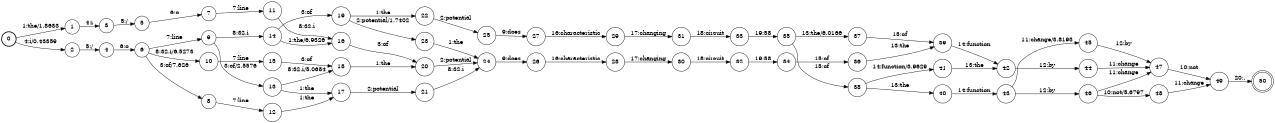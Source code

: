 digraph FST {
rankdir = LR;
size = "8.5,11";
label = "";
center = 1;
orientation = Portrait;
ranksep = "0.4";
nodesep = "0.25";
0 [label = "0", shape = circle, style = bold, fontsize = 14]
	0 -> 1 [label = "1:the/1.8633", fontsize = 14];
	0 -> 2 [label = "4:i/0.43359", fontsize = 14];
1 [label = "1", shape = circle, style = solid, fontsize = 14]
	1 -> 3 [label = "4:i", fontsize = 14];
2 [label = "2", shape = circle, style = solid, fontsize = 14]
	2 -> 4 [label = "5:/", fontsize = 14];
3 [label = "3", shape = circle, style = solid, fontsize = 14]
	3 -> 5 [label = "5:/", fontsize = 14];
4 [label = "4", shape = circle, style = solid, fontsize = 14]
	4 -> 6 [label = "6:o", fontsize = 14];
5 [label = "5", shape = circle, style = solid, fontsize = 14]
	5 -> 7 [label = "6:o", fontsize = 14];
6 [label = "6", shape = circle, style = solid, fontsize = 14]
	6 -> 8 [label = "3:of/7.626", fontsize = 14];
	6 -> 9 [label = "7:line", fontsize = 14];
	6 -> 10 [label = "8:32.i/6.5273", fontsize = 14];
7 [label = "7", shape = circle, style = solid, fontsize = 14]
	7 -> 11 [label = "7:line", fontsize = 14];
8 [label = "8", shape = circle, style = solid, fontsize = 14]
	8 -> 12 [label = "7:line", fontsize = 14];
9 [label = "9", shape = circle, style = solid, fontsize = 14]
	9 -> 13 [label = "3:of/2.5576", fontsize = 14];
	9 -> 14 [label = "8:32.i", fontsize = 14];
10 [label = "10", shape = circle, style = solid, fontsize = 14]
	10 -> 15 [label = "7:line", fontsize = 14];
11 [label = "11", shape = circle, style = solid, fontsize = 14]
	11 -> 16 [label = "8:32.i", fontsize = 14];
12 [label = "12", shape = circle, style = solid, fontsize = 14]
	12 -> 17 [label = "1:the", fontsize = 14];
13 [label = "13", shape = circle, style = solid, fontsize = 14]
	13 -> 17 [label = "1:the", fontsize = 14];
	13 -> 18 [label = "8:32.i/5.0684", fontsize = 14];
14 [label = "14", shape = circle, style = solid, fontsize = 14]
	14 -> 16 [label = "1:the/6.9326", fontsize = 14];
	14 -> 19 [label = "3:of", fontsize = 14];
15 [label = "15", shape = circle, style = solid, fontsize = 14]
	15 -> 18 [label = "3:of", fontsize = 14];
16 [label = "16", shape = circle, style = solid, fontsize = 14]
	16 -> 20 [label = "3:of", fontsize = 14];
17 [label = "17", shape = circle, style = solid, fontsize = 14]
	17 -> 21 [label = "2:potential", fontsize = 14];
18 [label = "18", shape = circle, style = solid, fontsize = 14]
	18 -> 20 [label = "1:the", fontsize = 14];
19 [label = "19", shape = circle, style = solid, fontsize = 14]
	19 -> 22 [label = "1:the", fontsize = 14];
	19 -> 23 [label = "2:potential/1.7402", fontsize = 14];
20 [label = "20", shape = circle, style = solid, fontsize = 14]
	20 -> 24 [label = "2:potential", fontsize = 14];
21 [label = "21", shape = circle, style = solid, fontsize = 14]
	21 -> 24 [label = "8:32.i", fontsize = 14];
22 [label = "22", shape = circle, style = solid, fontsize = 14]
	22 -> 25 [label = "2:potential", fontsize = 14];
23 [label = "23", shape = circle, style = solid, fontsize = 14]
	23 -> 24 [label = "1:the", fontsize = 14];
24 [label = "24", shape = circle, style = solid, fontsize = 14]
	24 -> 26 [label = "9:does", fontsize = 14];
25 [label = "25", shape = circle, style = solid, fontsize = 14]
	25 -> 27 [label = "9:does", fontsize = 14];
26 [label = "26", shape = circle, style = solid, fontsize = 14]
	26 -> 28 [label = "16:characteristic", fontsize = 14];
27 [label = "27", shape = circle, style = solid, fontsize = 14]
	27 -> 29 [label = "16:characteristic", fontsize = 14];
28 [label = "28", shape = circle, style = solid, fontsize = 14]
	28 -> 30 [label = "17:changing", fontsize = 14];
29 [label = "29", shape = circle, style = solid, fontsize = 14]
	29 -> 31 [label = "17:changing", fontsize = 14];
30 [label = "30", shape = circle, style = solid, fontsize = 14]
	30 -> 32 [label = "18:circuit", fontsize = 14];
31 [label = "31", shape = circle, style = solid, fontsize = 14]
	31 -> 33 [label = "18:circuit", fontsize = 14];
32 [label = "32", shape = circle, style = solid, fontsize = 14]
	32 -> 34 [label = "19:58", fontsize = 14];
33 [label = "33", shape = circle, style = solid, fontsize = 14]
	33 -> 35 [label = "19:58", fontsize = 14];
34 [label = "34", shape = circle, style = solid, fontsize = 14]
	34 -> 36 [label = "15:of", fontsize = 14];
35 [label = "35", shape = circle, style = solid, fontsize = 14]
	35 -> 37 [label = "13:the/6.0166", fontsize = 14];
	35 -> 38 [label = "15:of", fontsize = 14];
36 [label = "36", shape = circle, style = solid, fontsize = 14]
	36 -> 39 [label = "13:the", fontsize = 14];
37 [label = "37", shape = circle, style = solid, fontsize = 14]
	37 -> 39 [label = "15:of", fontsize = 14];
38 [label = "38", shape = circle, style = solid, fontsize = 14]
	38 -> 40 [label = "13:the", fontsize = 14];
	38 -> 41 [label = "14:function/3.9629", fontsize = 14];
39 [label = "39", shape = circle, style = solid, fontsize = 14]
	39 -> 42 [label = "14:function", fontsize = 14];
40 [label = "40", shape = circle, style = solid, fontsize = 14]
	40 -> 43 [label = "14:function", fontsize = 14];
41 [label = "41", shape = circle, style = solid, fontsize = 14]
	41 -> 42 [label = "13:the", fontsize = 14];
42 [label = "42", shape = circle, style = solid, fontsize = 14]
	42 -> 44 [label = "12:by", fontsize = 14];
43 [label = "43", shape = circle, style = solid, fontsize = 14]
	43 -> 45 [label = "11:change/3.8193", fontsize = 14];
	43 -> 46 [label = "12:by", fontsize = 14];
44 [label = "44", shape = circle, style = solid, fontsize = 14]
	44 -> 47 [label = "11:change", fontsize = 14];
45 [label = "45", shape = circle, style = solid, fontsize = 14]
	45 -> 47 [label = "12:by", fontsize = 14];
46 [label = "46", shape = circle, style = solid, fontsize = 14]
	46 -> 48 [label = "10:not/5.6797", fontsize = 14];
	46 -> 47 [label = "11:change", fontsize = 14];
47 [label = "47", shape = circle, style = solid, fontsize = 14]
	47 -> 49 [label = "10:not", fontsize = 14];
48 [label = "48", shape = circle, style = solid, fontsize = 14]
	48 -> 49 [label = "11:change", fontsize = 14];
49 [label = "49", shape = circle, style = solid, fontsize = 14]
	49 -> 50 [label = "20:.", fontsize = 14];
50 [label = "50", shape = doublecircle, style = solid, fontsize = 14]
}
